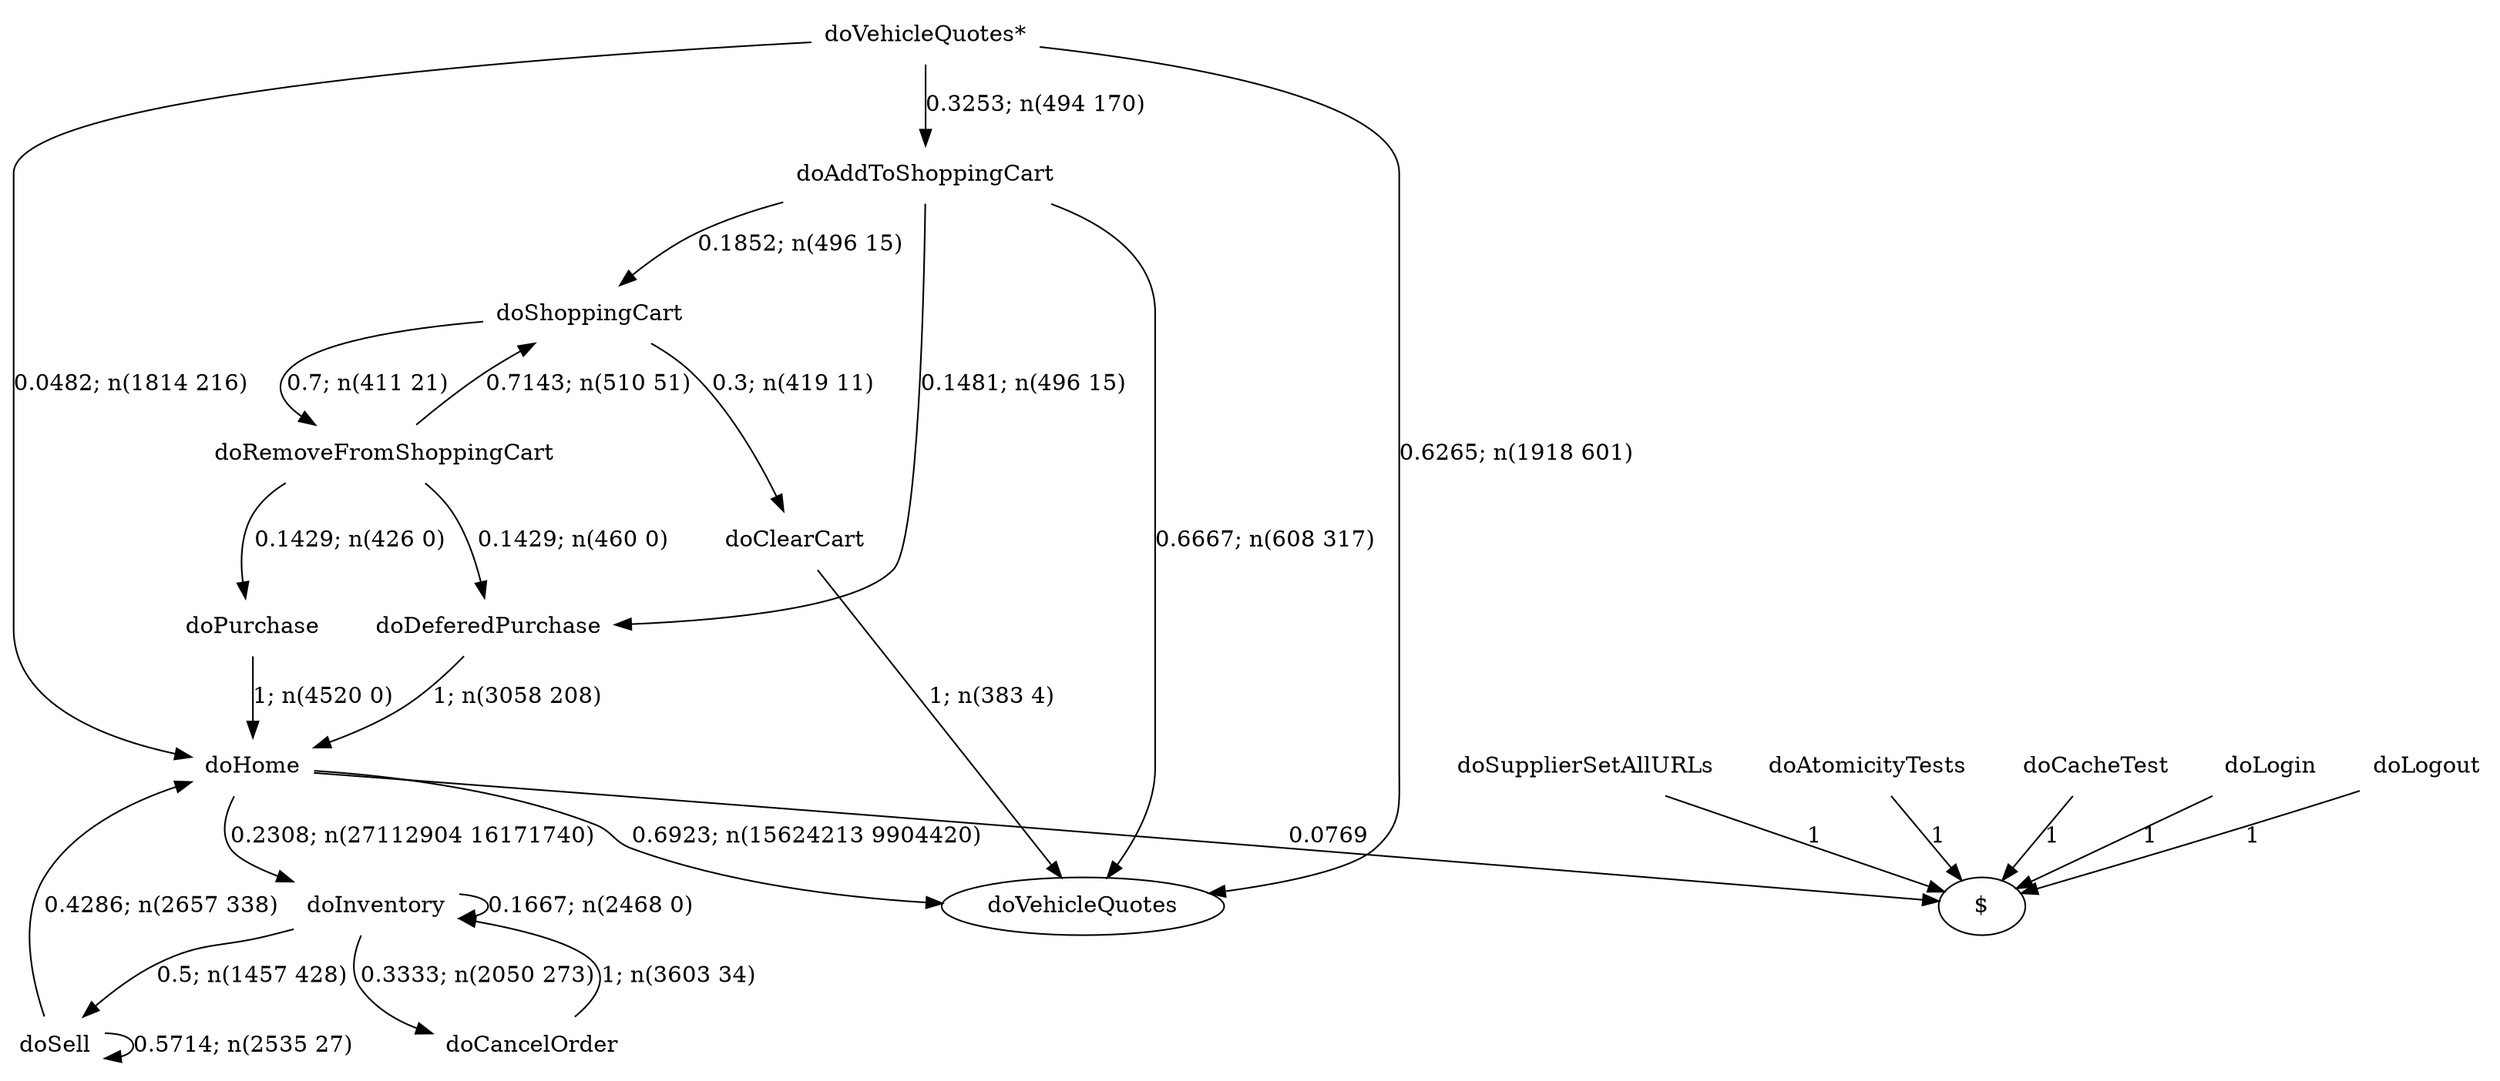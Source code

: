 digraph G {"doVehicleQuotes*" [label="doVehicleQuotes*",shape=none];"doSupplierSetAllURLs" [label="doSupplierSetAllURLs",shape=none];"doAtomicityTests" [label="doAtomicityTests",shape=none];"doCacheTest" [label="doCacheTest",shape=none];"doLogin" [label="doLogin",shape=none];"doAddToShoppingCart" [label="doAddToShoppingCart",shape=none];"doDeferedPurchase" [label="doDeferedPurchase",shape=none];"doHome" [label="doHome",shape=none];"doShoppingCart" [label="doShoppingCart",shape=none];"doClearCart" [label="doClearCart",shape=none];"doPurchase" [label="doPurchase",shape=none];"doInventory" [label="doInventory",shape=none];"doSell" [label="doSell",shape=none];"doLogout" [label="doLogout",shape=none];"doCancelOrder" [label="doCancelOrder",shape=none];"doRemoveFromShoppingCart" [label="doRemoveFromShoppingCart",shape=none];"doVehicleQuotes*"->"doVehicleQuotes" [style=solid,label="0.6265; n(1918 601)"];"doVehicleQuotes*"->"doAddToShoppingCart" [style=solid,label="0.3253; n(494 170)"];"doVehicleQuotes*"->"doHome" [style=solid,label="0.0482; n(1814 216)"];"doSupplierSetAllURLs"->"$" [style=solid,label="1"];"doAtomicityTests"->"$" [style=solid,label="1"];"doCacheTest"->"$" [style=solid,label="1"];"doLogin"->"$" [style=solid,label="1"];"doAddToShoppingCart"->"doVehicleQuotes" [style=solid,label="0.6667; n(608 317)"];"doAddToShoppingCart"->"doDeferedPurchase" [style=solid,label="0.1481; n(496 15)"];"doAddToShoppingCart"->"doShoppingCart" [style=solid,label="0.1852; n(496 15)"];"doDeferedPurchase"->"doHome" [style=solid,label="1; n(3058 208)"];"doHome"->"doVehicleQuotes" [style=solid,label="0.6923; n(15624213 9904420)"];"doHome"->"doInventory" [style=solid,label="0.2308; n(27112904 16171740)"];"doHome"->"$" [style=solid,label="0.0769"];"doShoppingCart"->"doClearCart" [style=solid,label="0.3; n(419 11)"];"doShoppingCart"->"doRemoveFromShoppingCart" [style=solid,label="0.7; n(411 21)"];"doClearCart"->"doVehicleQuotes" [style=solid,label="1; n(383 4)"];"doPurchase"->"doHome" [style=solid,label="1; n(4520 0)"];"doInventory"->"doInventory" [style=solid,label="0.1667; n(2468 0)"];"doInventory"->"doSell" [style=solid,label="0.5; n(1457 428)"];"doInventory"->"doCancelOrder" [style=solid,label="0.3333; n(2050 273)"];"doSell"->"doHome" [style=solid,label="0.4286; n(2657 338)"];"doSell"->"doSell" [style=solid,label="0.5714; n(2535 27)"];"doLogout"->"$" [style=solid,label="1"];"doCancelOrder"->"doInventory" [style=solid,label="1; n(3603 34)"];"doRemoveFromShoppingCart"->"doDeferedPurchase" [style=solid,label="0.1429; n(460 0)"];"doRemoveFromShoppingCart"->"doShoppingCart" [style=solid,label="0.7143; n(510 51)"];"doRemoveFromShoppingCart"->"doPurchase" [style=solid,label="0.1429; n(426 0)"];}